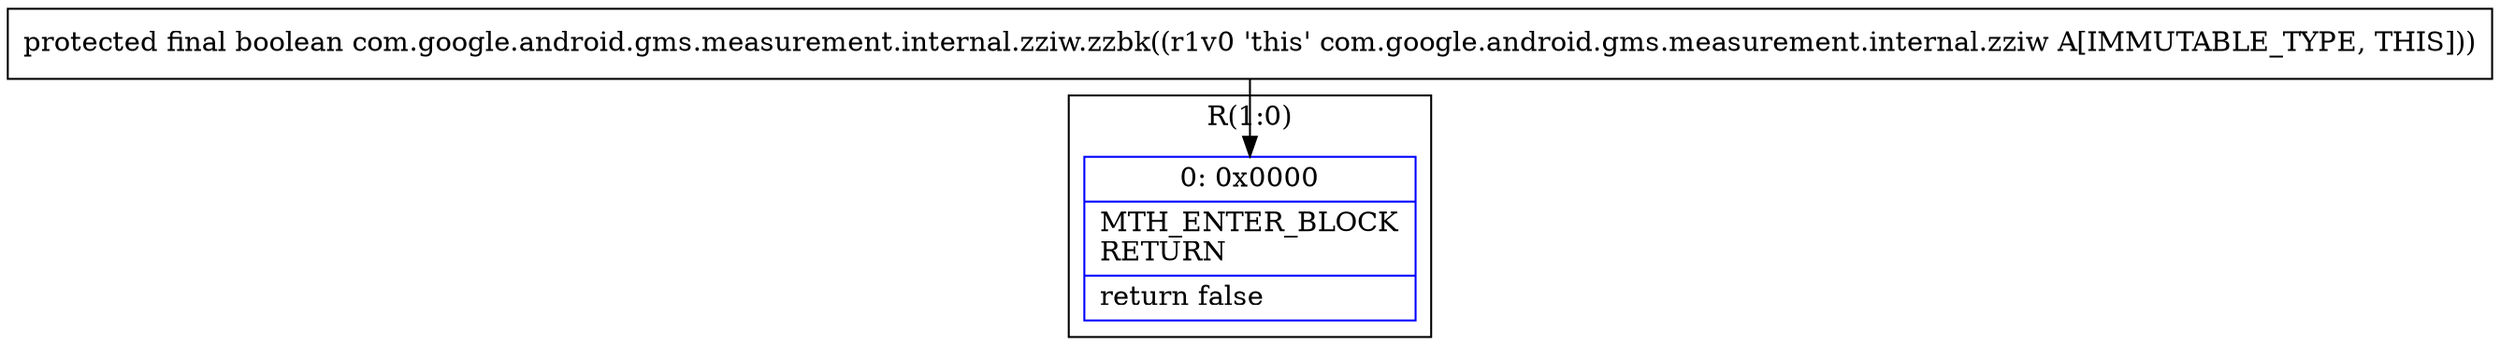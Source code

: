 digraph "CFG forcom.google.android.gms.measurement.internal.zziw.zzbk()Z" {
subgraph cluster_Region_1153751616 {
label = "R(1:0)";
node [shape=record,color=blue];
Node_0 [shape=record,label="{0\:\ 0x0000|MTH_ENTER_BLOCK\lRETURN\l|return false\l}"];
}
MethodNode[shape=record,label="{protected final boolean com.google.android.gms.measurement.internal.zziw.zzbk((r1v0 'this' com.google.android.gms.measurement.internal.zziw A[IMMUTABLE_TYPE, THIS])) }"];
MethodNode -> Node_0;
}


